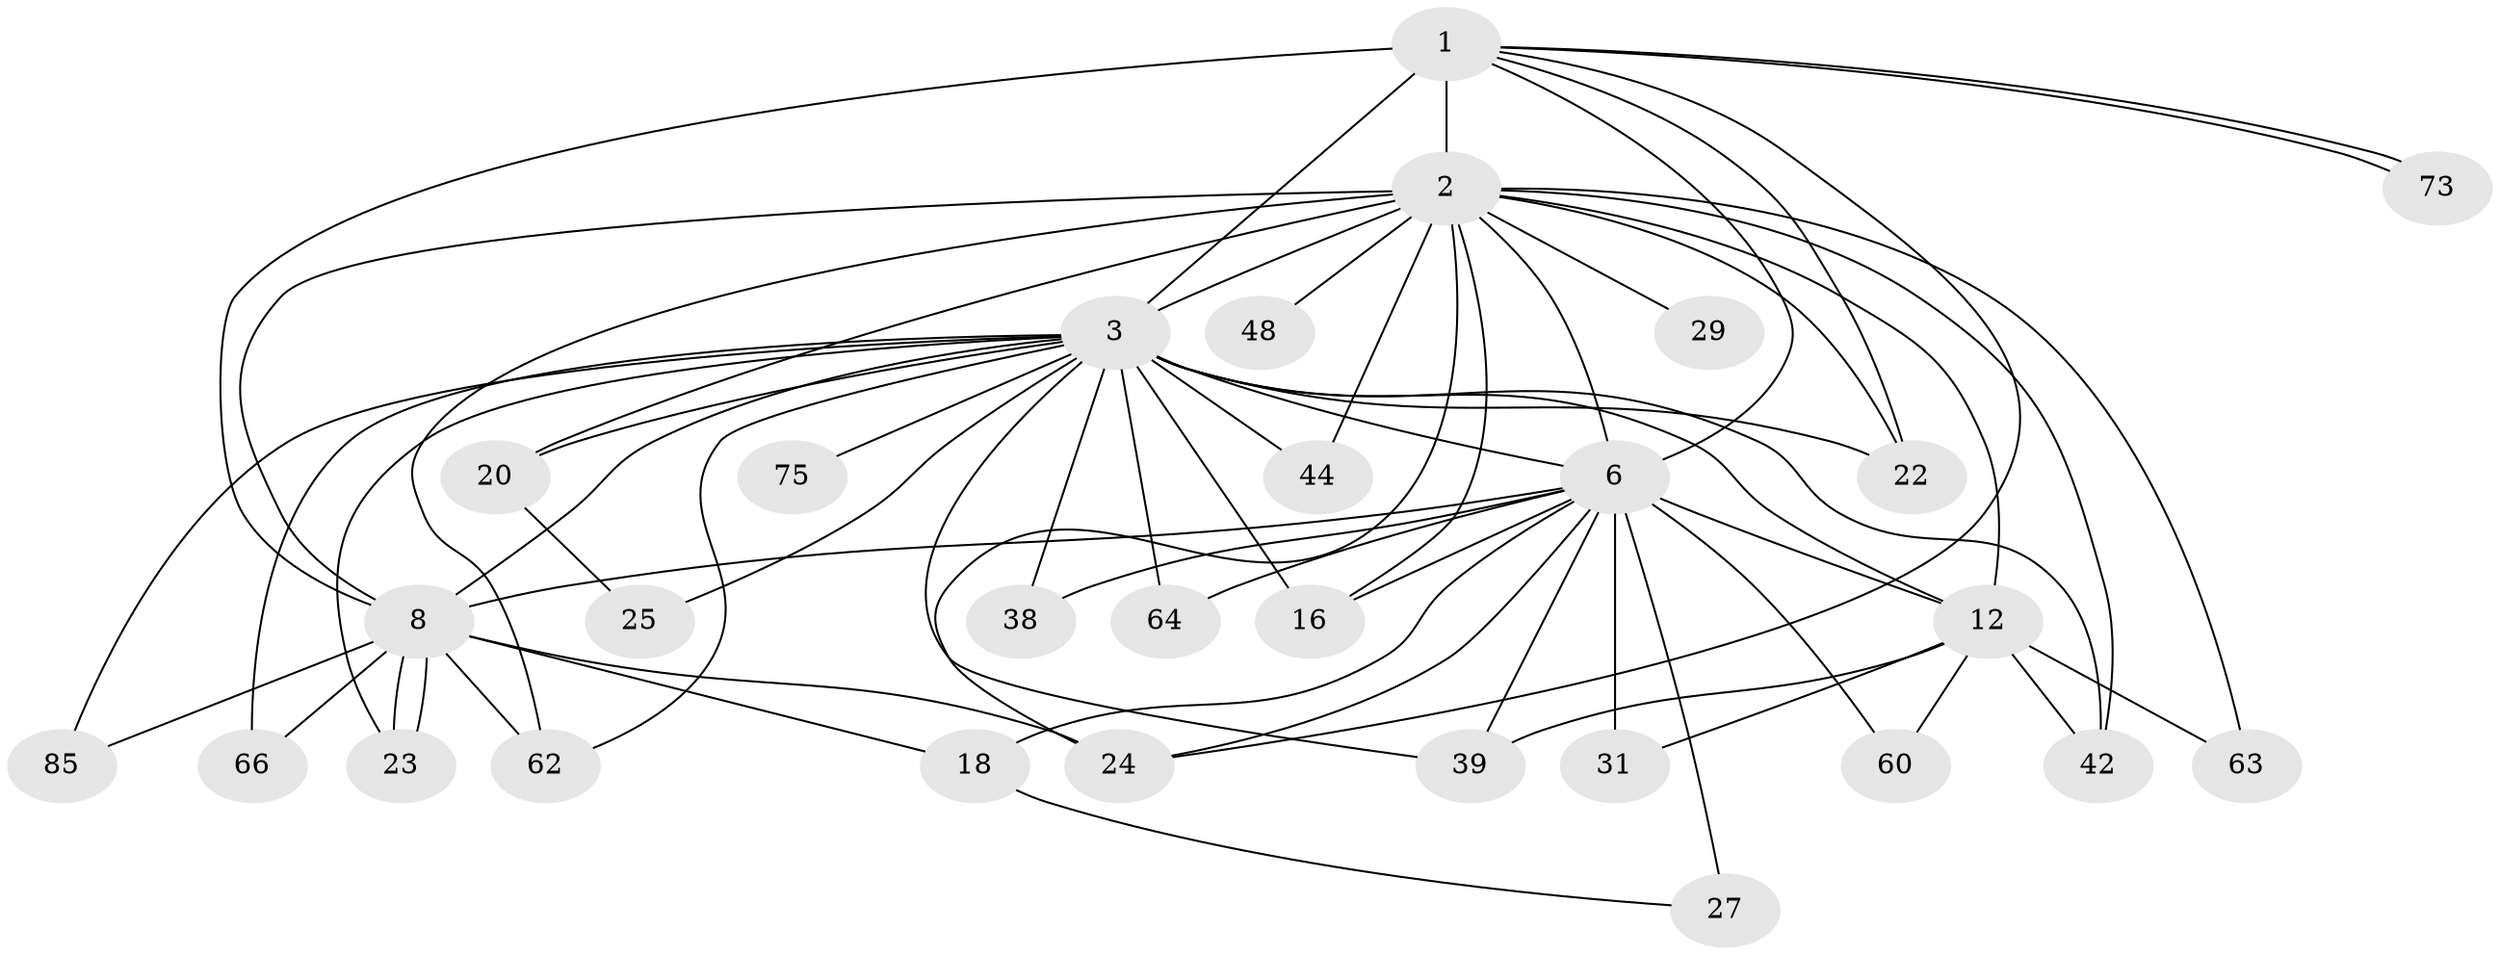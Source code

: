 // original degree distribution, {17: 0.020618556701030927, 23: 0.020618556701030927, 22: 0.010309278350515464, 12: 0.010309278350515464, 20: 0.020618556701030927, 14: 0.010309278350515464, 15: 0.010309278350515464, 7: 0.020618556701030927, 8: 0.030927835051546393, 3: 0.1958762886597938, 4: 0.05154639175257732, 6: 0.020618556701030927, 9: 0.010309278350515464, 5: 0.030927835051546393, 2: 0.5360824742268041}
// Generated by graph-tools (version 1.1) at 2025/17/03/04/25 18:17:48]
// undirected, 29 vertices, 64 edges
graph export_dot {
graph [start="1"]
  node [color=gray90,style=filled];
  1 [super="+87+35"];
  2 [super="+7+5+41+19+33+49+37+55+36+32+14"];
  3 [super="+10+54+11+67+4+72+15+28"];
  6 [super="+17+65+91+13+9"];
  8 [super="+40"];
  12 [super="+58+30"];
  16 [super="+56"];
  18;
  20;
  22 [super="+68"];
  23 [super="+45+26"];
  24 [super="+89"];
  25;
  27 [super="+77"];
  29;
  31;
  38;
  39 [super="+74"];
  42;
  44;
  48;
  60;
  62 [super="+76+69"];
  63;
  64;
  66;
  73;
  75;
  85;
  1 -- 2 [weight=3];
  1 -- 3 [weight=5];
  1 -- 6 [weight=3];
  1 -- 8 [weight=2];
  1 -- 22;
  1 -- 24;
  1 -- 73;
  1 -- 73;
  2 -- 3 [weight=14];
  2 -- 6 [weight=14];
  2 -- 8 [weight=4];
  2 -- 12 [weight=3];
  2 -- 16 [weight=2];
  2 -- 48 [weight=2];
  2 -- 22;
  2 -- 42;
  2 -- 29;
  2 -- 20;
  2 -- 63;
  2 -- 62;
  2 -- 24 [weight=2];
  2 -- 44;
  3 -- 6 [weight=9];
  3 -- 8 [weight=7];
  3 -- 12 [weight=7];
  3 -- 25;
  3 -- 39;
  3 -- 64;
  3 -- 66;
  3 -- 75 [weight=2];
  3 -- 16;
  3 -- 22;
  3 -- 38;
  3 -- 42;
  3 -- 44;
  3 -- 62;
  3 -- 20;
  3 -- 85;
  3 -- 23;
  6 -- 8 [weight=2];
  6 -- 64;
  6 -- 39;
  6 -- 18;
  6 -- 27 [weight=2];
  6 -- 60;
  6 -- 31;
  6 -- 16 [weight=3];
  6 -- 24;
  6 -- 38;
  6 -- 12 [weight=4];
  8 -- 18;
  8 -- 23 [weight=2];
  8 -- 23;
  8 -- 24;
  8 -- 62 [weight=2];
  8 -- 66;
  8 -- 85;
  12 -- 31;
  12 -- 42;
  12 -- 39;
  12 -- 60;
  12 -- 63;
  18 -- 27;
  20 -- 25;
}
